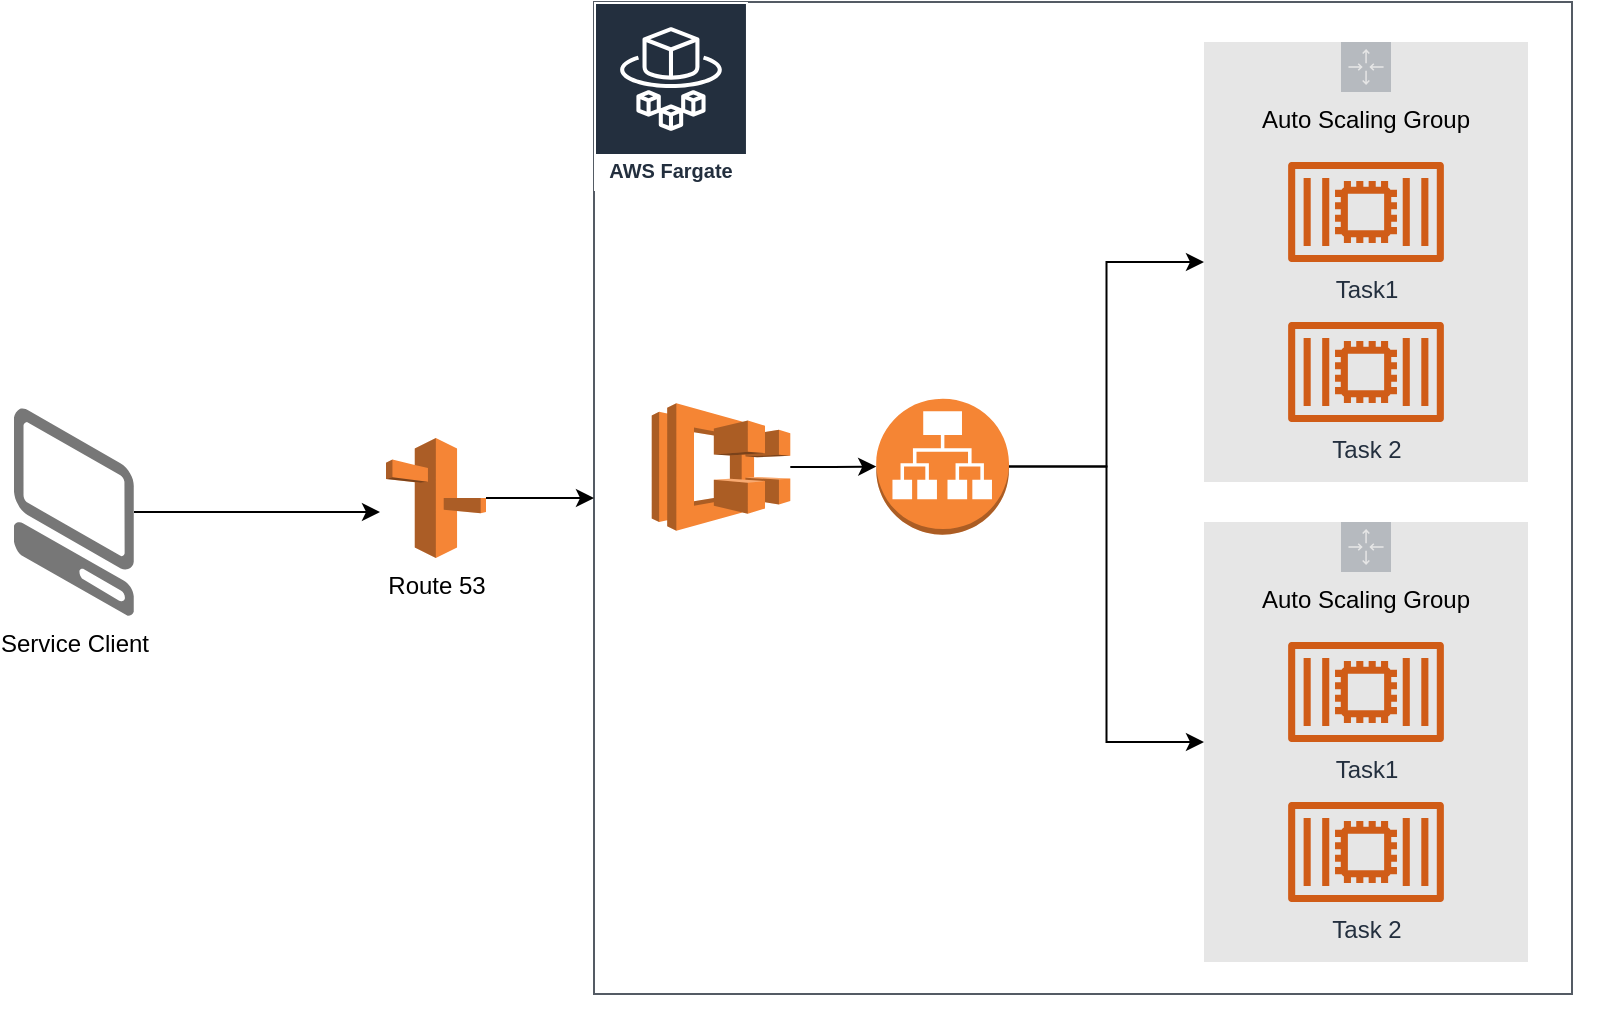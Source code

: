 <mxfile version="13.3.4" type="github">
  <diagram id="YdjMJjCuNUX4zsm_GWRJ" name="Page-1">
    <mxGraphModel dx="1422" dy="772" grid="0" gridSize="10" guides="1" tooltips="1" connect="1" arrows="1" fold="1" page="1" pageScale="1" pageWidth="850" pageHeight="1100" math="0" shadow="0">
      <root>
        <mxCell id="0" />
        <mxCell id="1" parent="0" />
        <mxCell id="qnN-wEFsv4m0W4EFpGxZ-16" value="" style="group" parent="1" vertex="1" connectable="0">
          <mxGeometry x="397" y="80" width="510" height="510" as="geometry" />
        </mxCell>
        <mxCell id="qnN-wEFsv4m0W4EFpGxZ-12" value="" style="outlineConnect=0;html=1;whiteSpace=wrap;fontSize=12;fontStyle=0;shape=mxgraph.aws4.group;grIcon=mxgraph.aws4.group_aws_step_functions_workflow;strokeColor=#545B64;fillColor=none;verticalAlign=top;align=left;spacingLeft=30;fontColor=#545B64;dashed=0;gradientColor=none;" parent="qnN-wEFsv4m0W4EFpGxZ-16" vertex="1">
          <mxGeometry width="489" height="496" as="geometry" />
        </mxCell>
        <mxCell id="qnN-wEFsv4m0W4EFpGxZ-15" value="AWS Fargate" style="outlineConnect=0;fontColor=#232F3E;strokeColor=#ffffff;fillColor=#232F3E;dashed=0;verticalLabelPosition=middle;verticalAlign=bottom;align=center;html=1;whiteSpace=wrap;fontSize=10;fontStyle=1;spacing=3;shape=mxgraph.aws4.productIcon;prIcon=mxgraph.aws4.fargate;gradientColor=none;" parent="qnN-wEFsv4m0W4EFpGxZ-16" vertex="1">
          <mxGeometry width="76.981" height="94.444" as="geometry" />
        </mxCell>
        <mxCell id="qnN-wEFsv4m0W4EFpGxZ-18" style="edgeStyle=orthogonalEdgeStyle;rounded=0;orthogonalLoop=1;jettySize=auto;html=1;gradientColor=none;" parent="qnN-wEFsv4m0W4EFpGxZ-16" source="qnN-wEFsv4m0W4EFpGxZ-3" target="qnN-wEFsv4m0W4EFpGxZ-2" edge="1">
          <mxGeometry relative="1" as="geometry" />
        </mxCell>
        <mxCell id="qnN-wEFsv4m0W4EFpGxZ-3" value="" style="outlineConnect=0;dashed=0;verticalLabelPosition=bottom;verticalAlign=top;align=center;html=1;shape=mxgraph.aws3.ecs;fillColor=#F58534;gradientColor=none;" parent="qnN-wEFsv4m0W4EFpGxZ-16" vertex="1">
          <mxGeometry x="28.868" y="200.583" width="69.283" height="63.75" as="geometry" />
        </mxCell>
        <mxCell id="qnN-wEFsv4m0W4EFpGxZ-2" value="" style="outlineConnect=0;dashed=0;verticalLabelPosition=bottom;verticalAlign=top;align=center;html=1;shape=mxgraph.aws3.application_load_balancer;fillColor=#F58534;gradientColor=none;" parent="qnN-wEFsv4m0W4EFpGxZ-16" vertex="1">
          <mxGeometry x="141.113" y="198.333" width="66.396" height="68" as="geometry" />
        </mxCell>
        <mxCell id="qnN-wEFsv4m0W4EFpGxZ-21" style="edgeStyle=orthogonalEdgeStyle;rounded=0;orthogonalLoop=1;jettySize=auto;html=1;gradientColor=none;" parent="1" source="qnN-wEFsv4m0W4EFpGxZ-1" target="qnN-wEFsv4m0W4EFpGxZ-12" edge="1">
          <mxGeometry relative="1" as="geometry" />
        </mxCell>
        <mxCell id="qnN-wEFsv4m0W4EFpGxZ-1" value="Route 53" style="outlineConnect=0;dashed=0;verticalLabelPosition=bottom;verticalAlign=top;align=center;html=1;shape=mxgraph.aws3.route_53;fillColor=#F58536;gradientColor=none;" parent="1" vertex="1">
          <mxGeometry x="293" y="298" width="50" height="60" as="geometry" />
        </mxCell>
        <mxCell id="qnN-wEFsv4m0W4EFpGxZ-13" value="" style="group" parent="1" vertex="1" connectable="0">
          <mxGeometry x="702" y="100" width="162" height="220" as="geometry" />
        </mxCell>
        <mxCell id="qnN-wEFsv4m0W4EFpGxZ-6" value="&lt;font color=&quot;#000000&quot;&gt;Auto Scaling Group&lt;/font&gt;" style="outlineConnect=0;html=1;whiteSpace=wrap;fontSize=12;fontStyle=0;shape=mxgraph.aws4.groupCenter;grIcon=mxgraph.aws4.group_auto_scaling_group;grStroke=0;strokeColor=#B6BABF;verticalAlign=top;align=center;fontColor=#B6BABF;dashed=0;spacingTop=25;fillColor=#E6E6E6;gradientColor=none;" parent="qnN-wEFsv4m0W4EFpGxZ-13" vertex="1">
          <mxGeometry width="162" height="220" as="geometry" />
        </mxCell>
        <mxCell id="qnN-wEFsv4m0W4EFpGxZ-4" value="Task1" style="outlineConnect=0;fontColor=#232F3E;fillColor=#D05C17;strokeColor=none;dashed=0;verticalLabelPosition=bottom;verticalAlign=top;align=center;html=1;fontSize=12;fontStyle=0;aspect=fixed;pointerEvents=1;shape=mxgraph.aws4.container_2;gradientColor=none;" parent="qnN-wEFsv4m0W4EFpGxZ-13" vertex="1">
          <mxGeometry x="42" y="60" width="78" height="50" as="geometry" />
        </mxCell>
        <mxCell id="qnN-wEFsv4m0W4EFpGxZ-5" value="Task 2" style="outlineConnect=0;fontColor=#232F3E;fillColor=#D05C17;strokeColor=none;dashed=0;verticalLabelPosition=bottom;verticalAlign=top;align=center;html=1;fontSize=12;fontStyle=0;aspect=fixed;pointerEvents=1;shape=mxgraph.aws4.container_2;gradientColor=none;" parent="qnN-wEFsv4m0W4EFpGxZ-13" vertex="1">
          <mxGeometry x="42" y="140" width="78" height="50" as="geometry" />
        </mxCell>
        <mxCell id="qnN-wEFsv4m0W4EFpGxZ-14" value="" style="group" parent="1" vertex="1" connectable="0">
          <mxGeometry x="702" y="340" width="162" height="220" as="geometry" />
        </mxCell>
        <mxCell id="qnN-wEFsv4m0W4EFpGxZ-7" value="&lt;font color=&quot;#000000&quot;&gt;Auto Scaling Group&lt;/font&gt;" style="outlineConnect=0;html=1;whiteSpace=wrap;fontSize=12;fontStyle=0;shape=mxgraph.aws4.groupCenter;grIcon=mxgraph.aws4.group_auto_scaling_group;grStroke=0;strokeColor=#B6BABF;verticalAlign=top;align=center;fontColor=#B6BABF;dashed=0;spacingTop=25;fillColor=#E6E6E6;gradientColor=none;" parent="qnN-wEFsv4m0W4EFpGxZ-14" vertex="1">
          <mxGeometry width="162" height="220" as="geometry" />
        </mxCell>
        <mxCell id="qnN-wEFsv4m0W4EFpGxZ-8" value="Task1" style="outlineConnect=0;fontColor=#232F3E;fillColor=#D05C17;strokeColor=none;dashed=0;verticalLabelPosition=bottom;verticalAlign=top;align=center;html=1;fontSize=12;fontStyle=0;aspect=fixed;pointerEvents=1;shape=mxgraph.aws4.container_2;gradientColor=none;" parent="qnN-wEFsv4m0W4EFpGxZ-14" vertex="1">
          <mxGeometry x="42" y="60" width="78" height="50" as="geometry" />
        </mxCell>
        <mxCell id="qnN-wEFsv4m0W4EFpGxZ-9" value="Task 2" style="outlineConnect=0;fontColor=#232F3E;fillColor=#D05C17;strokeColor=none;dashed=0;verticalLabelPosition=bottom;verticalAlign=top;align=center;html=1;fontSize=12;fontStyle=0;aspect=fixed;pointerEvents=1;shape=mxgraph.aws4.container_2;gradientColor=none;" parent="qnN-wEFsv4m0W4EFpGxZ-14" vertex="1">
          <mxGeometry x="42" y="140" width="78" height="50" as="geometry" />
        </mxCell>
        <mxCell id="qnN-wEFsv4m0W4EFpGxZ-19" style="edgeStyle=orthogonalEdgeStyle;rounded=0;orthogonalLoop=1;jettySize=auto;html=1;gradientColor=none;" parent="1" source="qnN-wEFsv4m0W4EFpGxZ-2" target="qnN-wEFsv4m0W4EFpGxZ-6" edge="1">
          <mxGeometry relative="1" as="geometry" />
        </mxCell>
        <mxCell id="qnN-wEFsv4m0W4EFpGxZ-20" style="edgeStyle=orthogonalEdgeStyle;rounded=0;orthogonalLoop=1;jettySize=auto;html=1;gradientColor=none;" parent="1" source="qnN-wEFsv4m0W4EFpGxZ-2" target="qnN-wEFsv4m0W4EFpGxZ-7" edge="1">
          <mxGeometry relative="1" as="geometry" />
        </mxCell>
        <mxCell id="qnN-wEFsv4m0W4EFpGxZ-23" style="edgeStyle=orthogonalEdgeStyle;rounded=0;orthogonalLoop=1;jettySize=auto;html=1;" parent="1" source="qnN-wEFsv4m0W4EFpGxZ-22" edge="1">
          <mxGeometry relative="1" as="geometry">
            <mxPoint x="290" y="335" as="targetPoint" />
          </mxGeometry>
        </mxCell>
        <mxCell id="qnN-wEFsv4m0W4EFpGxZ-22" value="Service Client" style="verticalLabelPosition=bottom;html=1;verticalAlign=top;strokeWidth=1;align=center;outlineConnect=0;dashed=0;outlineConnect=0;shape=mxgraph.aws3d.client;aspect=fixed;strokeColor=none;fillColor=#777777;" parent="1" vertex="1">
          <mxGeometry x="107" y="283" width="60" height="104" as="geometry" />
        </mxCell>
      </root>
    </mxGraphModel>
  </diagram>
</mxfile>
